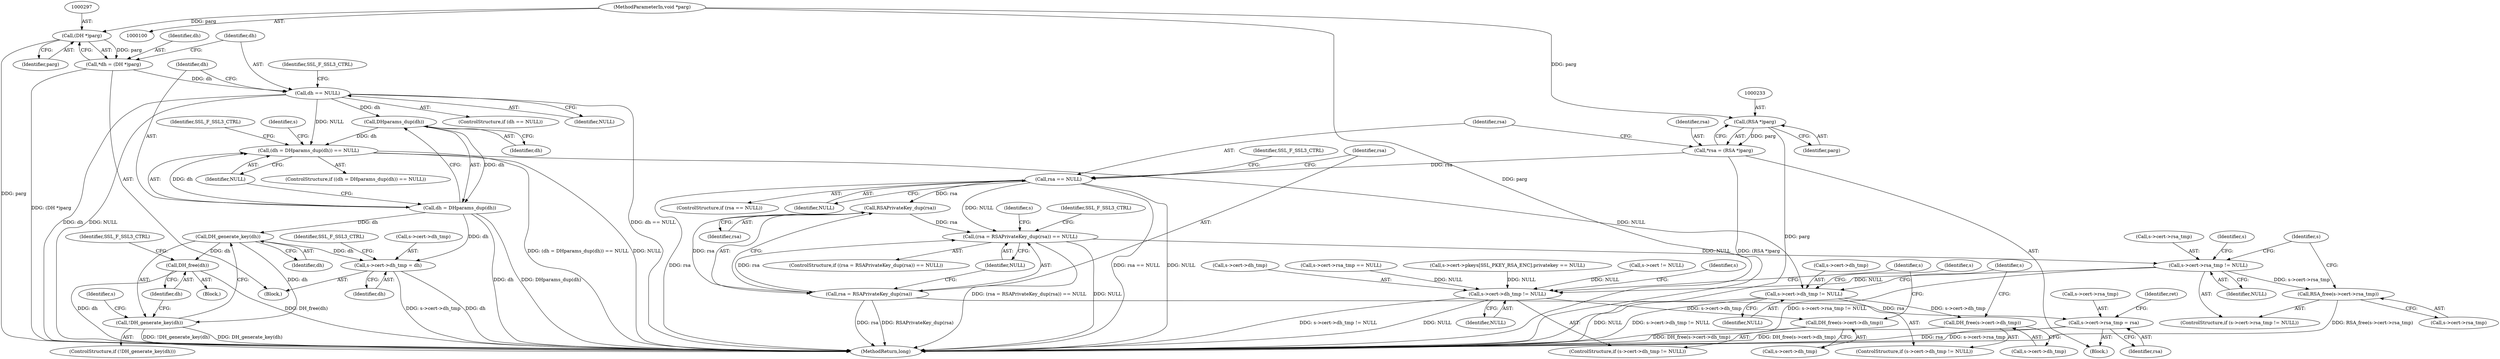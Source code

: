digraph "1_openssl_c5b831f21d0d29d1e517d139d9d101763f60c9a2@pointer" {
"1000104" [label="(MethodParameterIn,void *parg)"];
"1000232" [label="(Call,(RSA *)parg)"];
"1000230" [label="(Call,*rsa = (RSA *)parg)"];
"1000236" [label="(Call,rsa == NULL)"];
"1000249" [label="(Call,RSAPrivateKey_dup(rsa))"];
"1000246" [label="(Call,(rsa = RSAPrivateKey_dup(rsa)) == NULL)"];
"1000259" [label="(Call,s->cert->rsa_tmp != NULL)"];
"1000266" [label="(Call,RSA_free(s->cert->rsa_tmp))"];
"1000369" [label="(Call,s->cert->dh_tmp != NULL)"];
"1000376" [label="(Call,DH_free(s->cert->dh_tmp))"];
"1000247" [label="(Call,rsa = RSAPrivateKey_dup(rsa))"];
"1000272" [label="(Call,s->cert->rsa_tmp = rsa)"];
"1000296" [label="(Call,(DH *)parg)"];
"1000294" [label="(Call,*dh = (DH *)parg)"];
"1000300" [label="(Call,dh == NULL)"];
"1000313" [label="(Call,DHparams_dup(dh))"];
"1000310" [label="(Call,(dh = DHparams_dup(dh)) == NULL)"];
"1000343" [label="(Call,s->cert->dh_tmp != NULL)"];
"1000350" [label="(Call,DH_free(s->cert->dh_tmp))"];
"1000311" [label="(Call,dh = DHparams_dup(dh))"];
"1000332" [label="(Call,DH_generate_key(dh))"];
"1000331" [label="(Call,!DH_generate_key(dh))"];
"1000335" [label="(Call,DH_free(dh))"];
"1000356" [label="(Call,s->cert->dh_tmp = dh)"];
"1000292" [label="(Block,)"];
"1000326" [label="(Identifier,s)"];
"1000385" [label="(Identifier,s)"];
"1000349" [label="(Identifier,NULL)"];
"1000315" [label="(Identifier,NULL)"];
"1000258" [label="(ControlStructure,if (s->cert->rsa_tmp != NULL))"];
"1000311" [label="(Call,dh = DHparams_dup(dh))"];
"1000314" [label="(Identifier,dh)"];
"1000362" [label="(Identifier,dh)"];
"1000232" [label="(Call,(RSA *)parg)"];
"1000273" [label="(Call,s->cert->rsa_tmp)"];
"1000301" [label="(Identifier,dh)"];
"1000346" [label="(Identifier,s)"];
"1000344" [label="(Call,s->cert->dh_tmp)"];
"1000265" [label="(Identifier,NULL)"];
"1000228" [label="(Block,)"];
"1000275" [label="(Identifier,s)"];
"1000241" [label="(Identifier,SSL_F_SSL3_CTRL)"];
"1000313" [label="(Call,DHparams_dup(dh))"];
"1000234" [label="(Identifier,parg)"];
"1000356" [label="(Call,s->cert->dh_tmp = dh)"];
"1000379" [label="(Identifier,s)"];
"1000236" [label="(Call,rsa == NULL)"];
"1000247" [label="(Call,rsa = RSAPrivateKey_dup(rsa))"];
"1000334" [label="(Block,)"];
"1000335" [label="(Call,DH_free(dh))"];
"1000331" [label="(Call,!DH_generate_key(dh))"];
"1000248" [label="(Identifier,rsa)"];
"1000251" [label="(Identifier,NULL)"];
"1000309" [label="(ControlStructure,if ((dh = DHparams_dup(dh)) == NULL))"];
"1000245" [label="(ControlStructure,if ((rsa = RSAPrivateKey_dup(rsa)) == NULL))"];
"1000375" [label="(Identifier,NULL)"];
"1000272" [label="(Call,s->cert->rsa_tmp = rsa)"];
"1000343" [label="(Call,s->cert->dh_tmp != NULL)"];
"1000260" [label="(Call,s->cert->rsa_tmp)"];
"1000231" [label="(Identifier,rsa)"];
"1000310" [label="(Call,(dh = DHparams_dup(dh)) == NULL)"];
"1000351" [label="(Call,s->cert->dh_tmp)"];
"1000318" [label="(Identifier,SSL_F_SSL3_CTRL)"];
"1000296" [label="(Call,(DH *)parg)"];
"1000250" [label="(Identifier,rsa)"];
"1000370" [label="(Call,s->cert->dh_tmp)"];
"1000330" [label="(ControlStructure,if (!DH_generate_key(dh)))"];
"1000294" [label="(Call,*dh = (DH *)parg)"];
"1000249" [label="(Call,RSAPrivateKey_dup(rsa))"];
"1000104" [label="(MethodParameterIn,void *parg)"];
"1000305" [label="(Identifier,SSL_F_SSL3_CTRL)"];
"1000190" [label="(Call,s->cert->rsa_tmp == NULL)"];
"1000359" [label="(Identifier,s)"];
"1000230" [label="(Call,*rsa = (RSA *)parg)"];
"1000376" [label="(Call,DH_free(s->cert->dh_tmp))"];
"1000299" [label="(ControlStructure,if (dh == NULL))"];
"1000300" [label="(Call,dh == NULL)"];
"1000269" [label="(Identifier,s)"];
"1000338" [label="(Identifier,SSL_F_SSL3_CTRL)"];
"1000368" [label="(ControlStructure,if (s->cert->dh_tmp != NULL))"];
"1000280" [label="(Identifier,ret)"];
"1000336" [label="(Identifier,dh)"];
"1000259" [label="(Call,s->cert->rsa_tmp != NULL)"];
"1000262" [label="(Identifier,s)"];
"1000342" [label="(ControlStructure,if (s->cert->dh_tmp != NULL))"];
"1000392" [label="(MethodReturn,long)"];
"1000369" [label="(Call,s->cert->dh_tmp != NULL)"];
"1000254" [label="(Identifier,SSL_F_SSL3_CTRL)"];
"1000364" [label="(Identifier,SSL_F_SSL3_CTRL)"];
"1000278" [label="(Identifier,rsa)"];
"1000198" [label="(Call,s->cert->pkeys[SSL_PKEY_RSA_ENC].privatekey == NULL)"];
"1000246" [label="(Call,(rsa = RSAPrivateKey_dup(rsa)) == NULL)"];
"1000267" [label="(Call,s->cert->rsa_tmp)"];
"1000332" [label="(Call,DH_generate_key(dh))"];
"1000295" [label="(Identifier,dh)"];
"1000184" [label="(Call,s->cert != NULL)"];
"1000353" [label="(Identifier,s)"];
"1000298" [label="(Identifier,parg)"];
"1000312" [label="(Identifier,dh)"];
"1000237" [label="(Identifier,rsa)"];
"1000266" [label="(Call,RSA_free(s->cert->rsa_tmp))"];
"1000377" [label="(Call,s->cert->dh_tmp)"];
"1000235" [label="(ControlStructure,if (rsa == NULL))"];
"1000350" [label="(Call,DH_free(s->cert->dh_tmp))"];
"1000238" [label="(Identifier,NULL)"];
"1000357" [label="(Call,s->cert->dh_tmp)"];
"1000333" [label="(Identifier,dh)"];
"1000302" [label="(Identifier,NULL)"];
"1000104" -> "1000100"  [label="AST: "];
"1000104" -> "1000392"  [label="DDG: parg"];
"1000104" -> "1000232"  [label="DDG: parg"];
"1000104" -> "1000296"  [label="DDG: parg"];
"1000232" -> "1000230"  [label="AST: "];
"1000232" -> "1000234"  [label="CFG: "];
"1000233" -> "1000232"  [label="AST: "];
"1000234" -> "1000232"  [label="AST: "];
"1000230" -> "1000232"  [label="CFG: "];
"1000232" -> "1000392"  [label="DDG: parg"];
"1000232" -> "1000230"  [label="DDG: parg"];
"1000230" -> "1000228"  [label="AST: "];
"1000231" -> "1000230"  [label="AST: "];
"1000237" -> "1000230"  [label="CFG: "];
"1000230" -> "1000392"  [label="DDG: (RSA *)parg"];
"1000230" -> "1000236"  [label="DDG: rsa"];
"1000236" -> "1000235"  [label="AST: "];
"1000236" -> "1000238"  [label="CFG: "];
"1000237" -> "1000236"  [label="AST: "];
"1000238" -> "1000236"  [label="AST: "];
"1000241" -> "1000236"  [label="CFG: "];
"1000248" -> "1000236"  [label="CFG: "];
"1000236" -> "1000392"  [label="DDG: rsa"];
"1000236" -> "1000392"  [label="DDG: rsa == NULL"];
"1000236" -> "1000392"  [label="DDG: NULL"];
"1000236" -> "1000249"  [label="DDG: rsa"];
"1000236" -> "1000246"  [label="DDG: NULL"];
"1000249" -> "1000247"  [label="AST: "];
"1000249" -> "1000250"  [label="CFG: "];
"1000250" -> "1000249"  [label="AST: "];
"1000247" -> "1000249"  [label="CFG: "];
"1000249" -> "1000246"  [label="DDG: rsa"];
"1000249" -> "1000247"  [label="DDG: rsa"];
"1000246" -> "1000245"  [label="AST: "];
"1000246" -> "1000251"  [label="CFG: "];
"1000247" -> "1000246"  [label="AST: "];
"1000251" -> "1000246"  [label="AST: "];
"1000254" -> "1000246"  [label="CFG: "];
"1000262" -> "1000246"  [label="CFG: "];
"1000246" -> "1000392"  [label="DDG: NULL"];
"1000246" -> "1000392"  [label="DDG: (rsa = RSAPrivateKey_dup(rsa)) == NULL"];
"1000247" -> "1000246"  [label="DDG: rsa"];
"1000246" -> "1000259"  [label="DDG: NULL"];
"1000259" -> "1000258"  [label="AST: "];
"1000259" -> "1000265"  [label="CFG: "];
"1000260" -> "1000259"  [label="AST: "];
"1000265" -> "1000259"  [label="AST: "];
"1000269" -> "1000259"  [label="CFG: "];
"1000275" -> "1000259"  [label="CFG: "];
"1000259" -> "1000392"  [label="DDG: s->cert->rsa_tmp != NULL"];
"1000259" -> "1000266"  [label="DDG: s->cert->rsa_tmp"];
"1000259" -> "1000369"  [label="DDG: NULL"];
"1000266" -> "1000258"  [label="AST: "];
"1000266" -> "1000267"  [label="CFG: "];
"1000267" -> "1000266"  [label="AST: "];
"1000275" -> "1000266"  [label="CFG: "];
"1000266" -> "1000392"  [label="DDG: RSA_free(s->cert->rsa_tmp)"];
"1000369" -> "1000368"  [label="AST: "];
"1000369" -> "1000375"  [label="CFG: "];
"1000370" -> "1000369"  [label="AST: "];
"1000375" -> "1000369"  [label="AST: "];
"1000379" -> "1000369"  [label="CFG: "];
"1000385" -> "1000369"  [label="CFG: "];
"1000369" -> "1000392"  [label="DDG: s->cert->dh_tmp != NULL"];
"1000369" -> "1000392"  [label="DDG: NULL"];
"1000184" -> "1000369"  [label="DDG: NULL"];
"1000198" -> "1000369"  [label="DDG: NULL"];
"1000190" -> "1000369"  [label="DDG: NULL"];
"1000369" -> "1000376"  [label="DDG: s->cert->dh_tmp"];
"1000376" -> "1000368"  [label="AST: "];
"1000376" -> "1000377"  [label="CFG: "];
"1000377" -> "1000376"  [label="AST: "];
"1000385" -> "1000376"  [label="CFG: "];
"1000376" -> "1000392"  [label="DDG: DH_free(s->cert->dh_tmp)"];
"1000248" -> "1000247"  [label="AST: "];
"1000251" -> "1000247"  [label="CFG: "];
"1000247" -> "1000392"  [label="DDG: rsa"];
"1000247" -> "1000392"  [label="DDG: RSAPrivateKey_dup(rsa)"];
"1000247" -> "1000272"  [label="DDG: rsa"];
"1000272" -> "1000228"  [label="AST: "];
"1000272" -> "1000278"  [label="CFG: "];
"1000273" -> "1000272"  [label="AST: "];
"1000278" -> "1000272"  [label="AST: "];
"1000280" -> "1000272"  [label="CFG: "];
"1000272" -> "1000392"  [label="DDG: rsa"];
"1000272" -> "1000392"  [label="DDG: s->cert->rsa_tmp"];
"1000296" -> "1000294"  [label="AST: "];
"1000296" -> "1000298"  [label="CFG: "];
"1000297" -> "1000296"  [label="AST: "];
"1000298" -> "1000296"  [label="AST: "];
"1000294" -> "1000296"  [label="CFG: "];
"1000296" -> "1000392"  [label="DDG: parg"];
"1000296" -> "1000294"  [label="DDG: parg"];
"1000294" -> "1000292"  [label="AST: "];
"1000295" -> "1000294"  [label="AST: "];
"1000301" -> "1000294"  [label="CFG: "];
"1000294" -> "1000392"  [label="DDG: (DH *)parg"];
"1000294" -> "1000300"  [label="DDG: dh"];
"1000300" -> "1000299"  [label="AST: "];
"1000300" -> "1000302"  [label="CFG: "];
"1000301" -> "1000300"  [label="AST: "];
"1000302" -> "1000300"  [label="AST: "];
"1000305" -> "1000300"  [label="CFG: "];
"1000312" -> "1000300"  [label="CFG: "];
"1000300" -> "1000392"  [label="DDG: dh"];
"1000300" -> "1000392"  [label="DDG: NULL"];
"1000300" -> "1000392"  [label="DDG: dh == NULL"];
"1000300" -> "1000313"  [label="DDG: dh"];
"1000300" -> "1000310"  [label="DDG: NULL"];
"1000313" -> "1000311"  [label="AST: "];
"1000313" -> "1000314"  [label="CFG: "];
"1000314" -> "1000313"  [label="AST: "];
"1000311" -> "1000313"  [label="CFG: "];
"1000313" -> "1000310"  [label="DDG: dh"];
"1000313" -> "1000311"  [label="DDG: dh"];
"1000310" -> "1000309"  [label="AST: "];
"1000310" -> "1000315"  [label="CFG: "];
"1000311" -> "1000310"  [label="AST: "];
"1000315" -> "1000310"  [label="AST: "];
"1000318" -> "1000310"  [label="CFG: "];
"1000326" -> "1000310"  [label="CFG: "];
"1000310" -> "1000392"  [label="DDG: (dh = DHparams_dup(dh)) == NULL"];
"1000310" -> "1000392"  [label="DDG: NULL"];
"1000311" -> "1000310"  [label="DDG: dh"];
"1000310" -> "1000343"  [label="DDG: NULL"];
"1000343" -> "1000342"  [label="AST: "];
"1000343" -> "1000349"  [label="CFG: "];
"1000344" -> "1000343"  [label="AST: "];
"1000349" -> "1000343"  [label="AST: "];
"1000353" -> "1000343"  [label="CFG: "];
"1000359" -> "1000343"  [label="CFG: "];
"1000343" -> "1000392"  [label="DDG: NULL"];
"1000343" -> "1000392"  [label="DDG: s->cert->dh_tmp != NULL"];
"1000343" -> "1000350"  [label="DDG: s->cert->dh_tmp"];
"1000350" -> "1000342"  [label="AST: "];
"1000350" -> "1000351"  [label="CFG: "];
"1000351" -> "1000350"  [label="AST: "];
"1000359" -> "1000350"  [label="CFG: "];
"1000350" -> "1000392"  [label="DDG: DH_free(s->cert->dh_tmp)"];
"1000312" -> "1000311"  [label="AST: "];
"1000315" -> "1000311"  [label="CFG: "];
"1000311" -> "1000392"  [label="DDG: dh"];
"1000311" -> "1000392"  [label="DDG: DHparams_dup(dh)"];
"1000311" -> "1000332"  [label="DDG: dh"];
"1000311" -> "1000356"  [label="DDG: dh"];
"1000332" -> "1000331"  [label="AST: "];
"1000332" -> "1000333"  [label="CFG: "];
"1000333" -> "1000332"  [label="AST: "];
"1000331" -> "1000332"  [label="CFG: "];
"1000332" -> "1000331"  [label="DDG: dh"];
"1000332" -> "1000335"  [label="DDG: dh"];
"1000332" -> "1000356"  [label="DDG: dh"];
"1000331" -> "1000330"  [label="AST: "];
"1000336" -> "1000331"  [label="CFG: "];
"1000346" -> "1000331"  [label="CFG: "];
"1000331" -> "1000392"  [label="DDG: !DH_generate_key(dh)"];
"1000331" -> "1000392"  [label="DDG: DH_generate_key(dh)"];
"1000335" -> "1000334"  [label="AST: "];
"1000335" -> "1000336"  [label="CFG: "];
"1000336" -> "1000335"  [label="AST: "];
"1000338" -> "1000335"  [label="CFG: "];
"1000335" -> "1000392"  [label="DDG: dh"];
"1000335" -> "1000392"  [label="DDG: DH_free(dh)"];
"1000356" -> "1000292"  [label="AST: "];
"1000356" -> "1000362"  [label="CFG: "];
"1000357" -> "1000356"  [label="AST: "];
"1000362" -> "1000356"  [label="AST: "];
"1000364" -> "1000356"  [label="CFG: "];
"1000356" -> "1000392"  [label="DDG: s->cert->dh_tmp"];
"1000356" -> "1000392"  [label="DDG: dh"];
}
